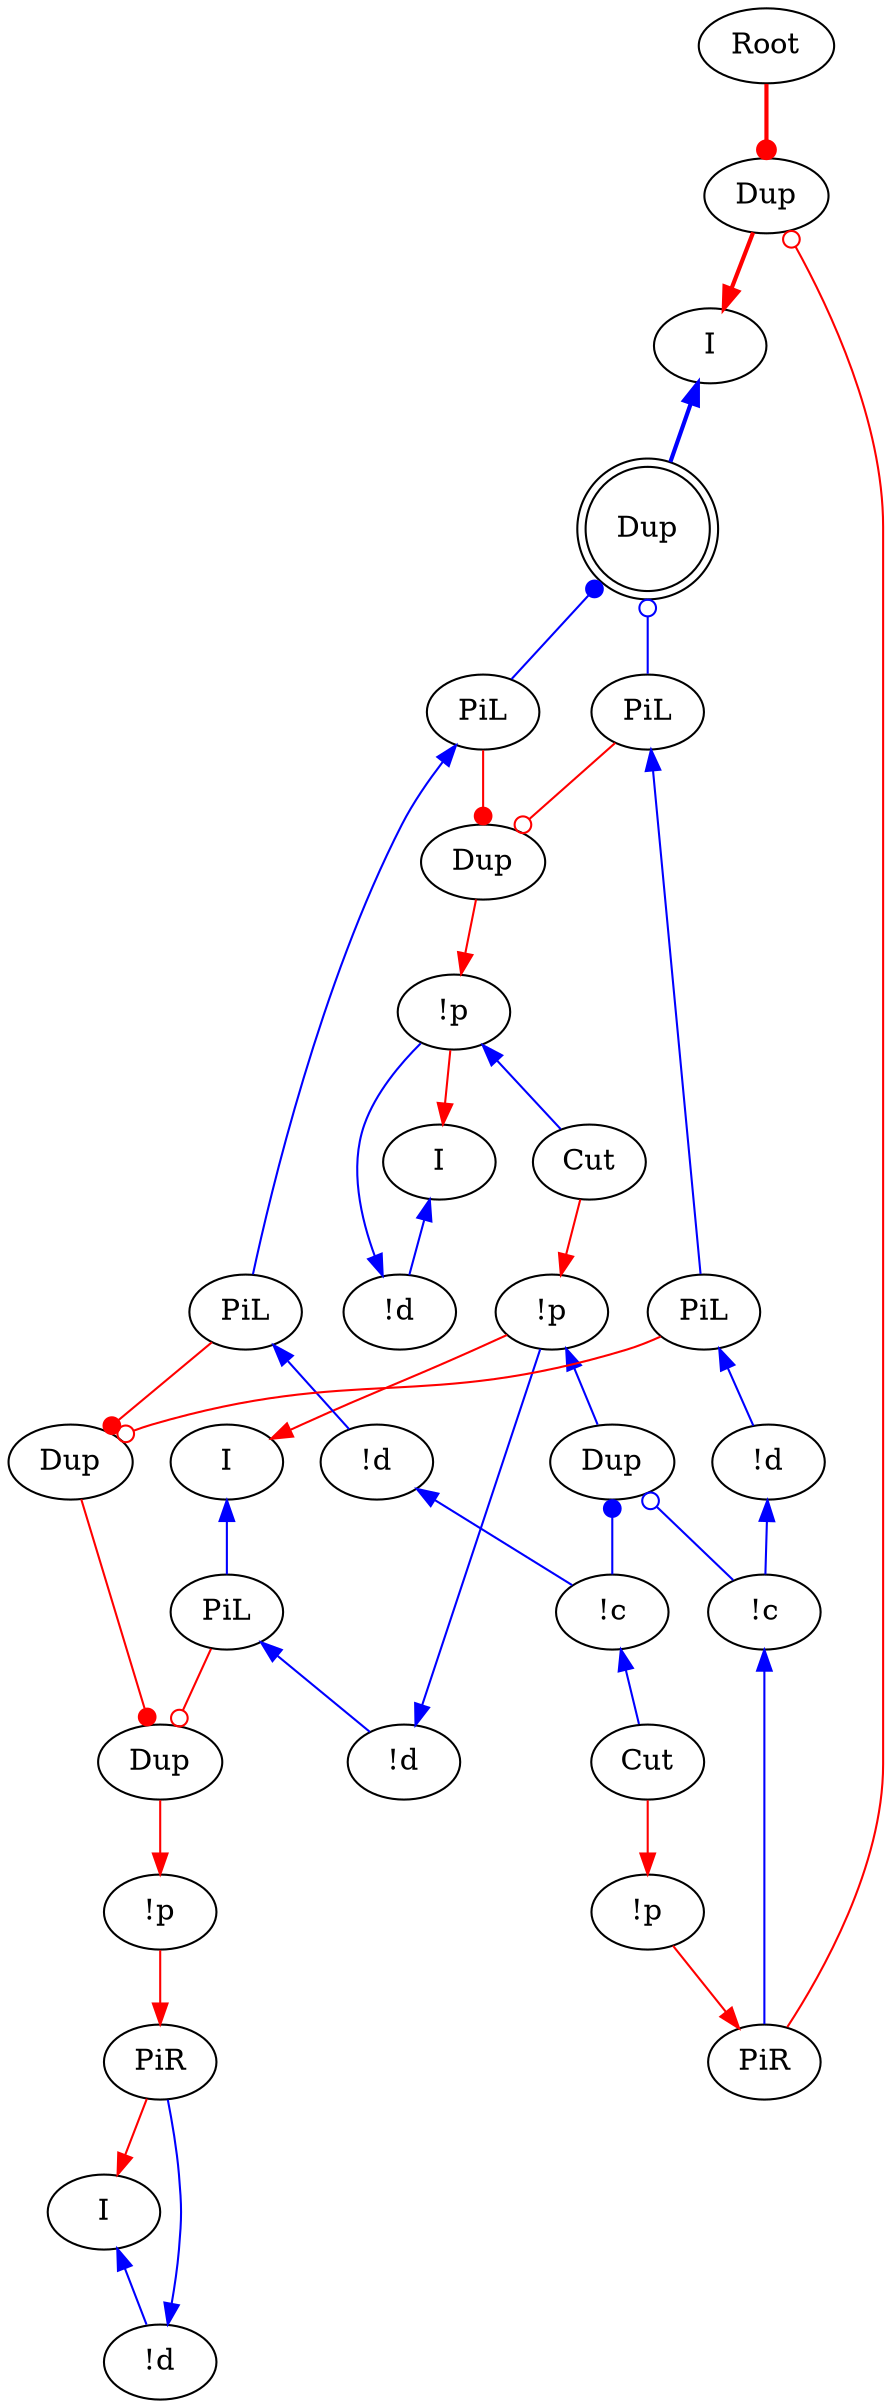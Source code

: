 digraph {
"Root0" [label="Root"]
"!p0" [label="!p"]
"I0" [label="I"]
"!d0" [label="!d"]
"!p1" [label="!p"]
"I1" [label="I"]
"!d1" [label="!d"]
"PiR0" [label="PiR"]
"I2" [label="I"]
"!p2" [label="!p"]
"PiR1" [label="PiR"]
"Cut0" [label="Cut"]
"!p3" [label="!p"]
"Cut1" [label="Cut"]
"!d2" [label="!d"]
"PiL0" [label="PiL"]
"I3" [label="I"]
"Dup0_0" [label="Dup"]
"!c0" [label="!c"]
"!c1" [label="!c"]
"!d3" [label="!d"]
"!d4" [label="!d"]
"PiL1" [label="PiL"]
"PiL2" [label="PiL"]
"PiL3" [label="PiL"]
"PiL4" [label="PiL"]
"Dup1_0" [label="Dup"]
"Dup1_1" [label="Dup"]
"Dup1_2" [label="Dup"]
"Dup1_3" [label="Dup",shape=doublecircle]
"Dup1_4" [label="Dup"]
"!p3" -> "I3"[color=red,tooltip="e11"]
"!d2" -> "!p3"[color=blue,tooltip="e13",dir=back]
"!p3" -> "Dup1_1"[color=blue,tooltip="e15",dir=back]
"PiL0" -> "!d2"[color=blue,tooltip="e17",dir=back]
"I3" -> "PiL0"[color=blue,tooltip="e19",dir=back]
"Dup1_2" -> "Dup0_0"[color=red,tooltip="e20",arrowhead=dot]
"PiL0" -> "Dup0_0"[color=red,tooltip="e21",arrowhead=odot]
"!d3" -> "!c0"[color=blue,tooltip="e22",dir=back]
"Dup1_1" -> "!c0"[color=blue,tooltip="e23",arrowtail=dot,dir=back]
"!d4" -> "!c1"[color=blue,tooltip="e24",dir=back]
"Dup1_1" -> "!c1"[color=blue,tooltip="e25",arrowtail=odot,dir=back]
"PiL1" -> "!d3"[color=blue,tooltip="e26",dir=back]
"PiL2" -> "!d4"[color=blue,tooltip="e27",dir=back]
"PiL3" -> "PiL1"[color=blue,tooltip="e28",dir=back]
"PiL4" -> "PiL2"[color=blue,tooltip="e29",dir=back]
"PiL1" -> "Dup1_2"[color=red,tooltip="e30",arrowhead=dot]
"PiL2" -> "Dup1_2"[color=red,tooltip="e31",arrowhead=odot]
"Dup1_3" -> "PiL3"[color=blue,tooltip="e32",arrowtail=dot,dir=back]
"Dup1_3" -> "PiL4"[color=blue,tooltip="e33",arrowtail=odot,dir=back]
"PiL3" -> "Dup1_4"[color=red,tooltip="e34",arrowhead=dot]
"PiL4" -> "Dup1_4"[color=red,tooltip="e35",arrowhead=odot]
"!c0" -> "Cut0"[color=blue,tooltip="e4",dir=back]
"!c1" -> "PiR1"[color=blue,tooltip="e5",dir=back]
"PiR1" -> "Dup1_0"[color=red,tooltip="e7",arrowhead=odot]
"Cut1" -> "!p3"[color=red,tooltip="e9"]
"!p1" -> "PiR0"[color=red,tooltip="hl2i"]
"Dup0_0" -> "!p1"[color=red,tooltip="hl2p"]
"Dup1_0" -> "I2"[color=red,tooltip="hr",penwidth=2]
"!d1" -> "PiR0"[color=blue,tooltip="i",dir=back]
"I1" -> "!d1"[color=blue,tooltip="il",dir=back]
"PiR0" -> "I1"[color=red,tooltip="ir"]
"Root0" -> "Dup1_0"[color=red,tooltip="rettop",arrowhead=dot,penwidth=2]
"!p2" -> "PiR1"[color=red,tooltip="xli"]
"Cut0" -> "!p2"[color=red,tooltip="xlp"]
"!p0" -> "Cut1"[color=blue,tooltip="y2",dir=back]
"!d0" -> "!p0"[color=blue,tooltip="yj",dir=back]
"I2" -> "Dup1_3"[color=blue,tooltip="yl",penwidth=2,dir=back]
"I0" -> "!d0"[color=blue,tooltip="yl2",dir=back]
"!p0" -> "I0"[color=red,tooltip="yli"]
"Dup1_4" -> "!p0"[color=red,tooltip="ylp"]
}
